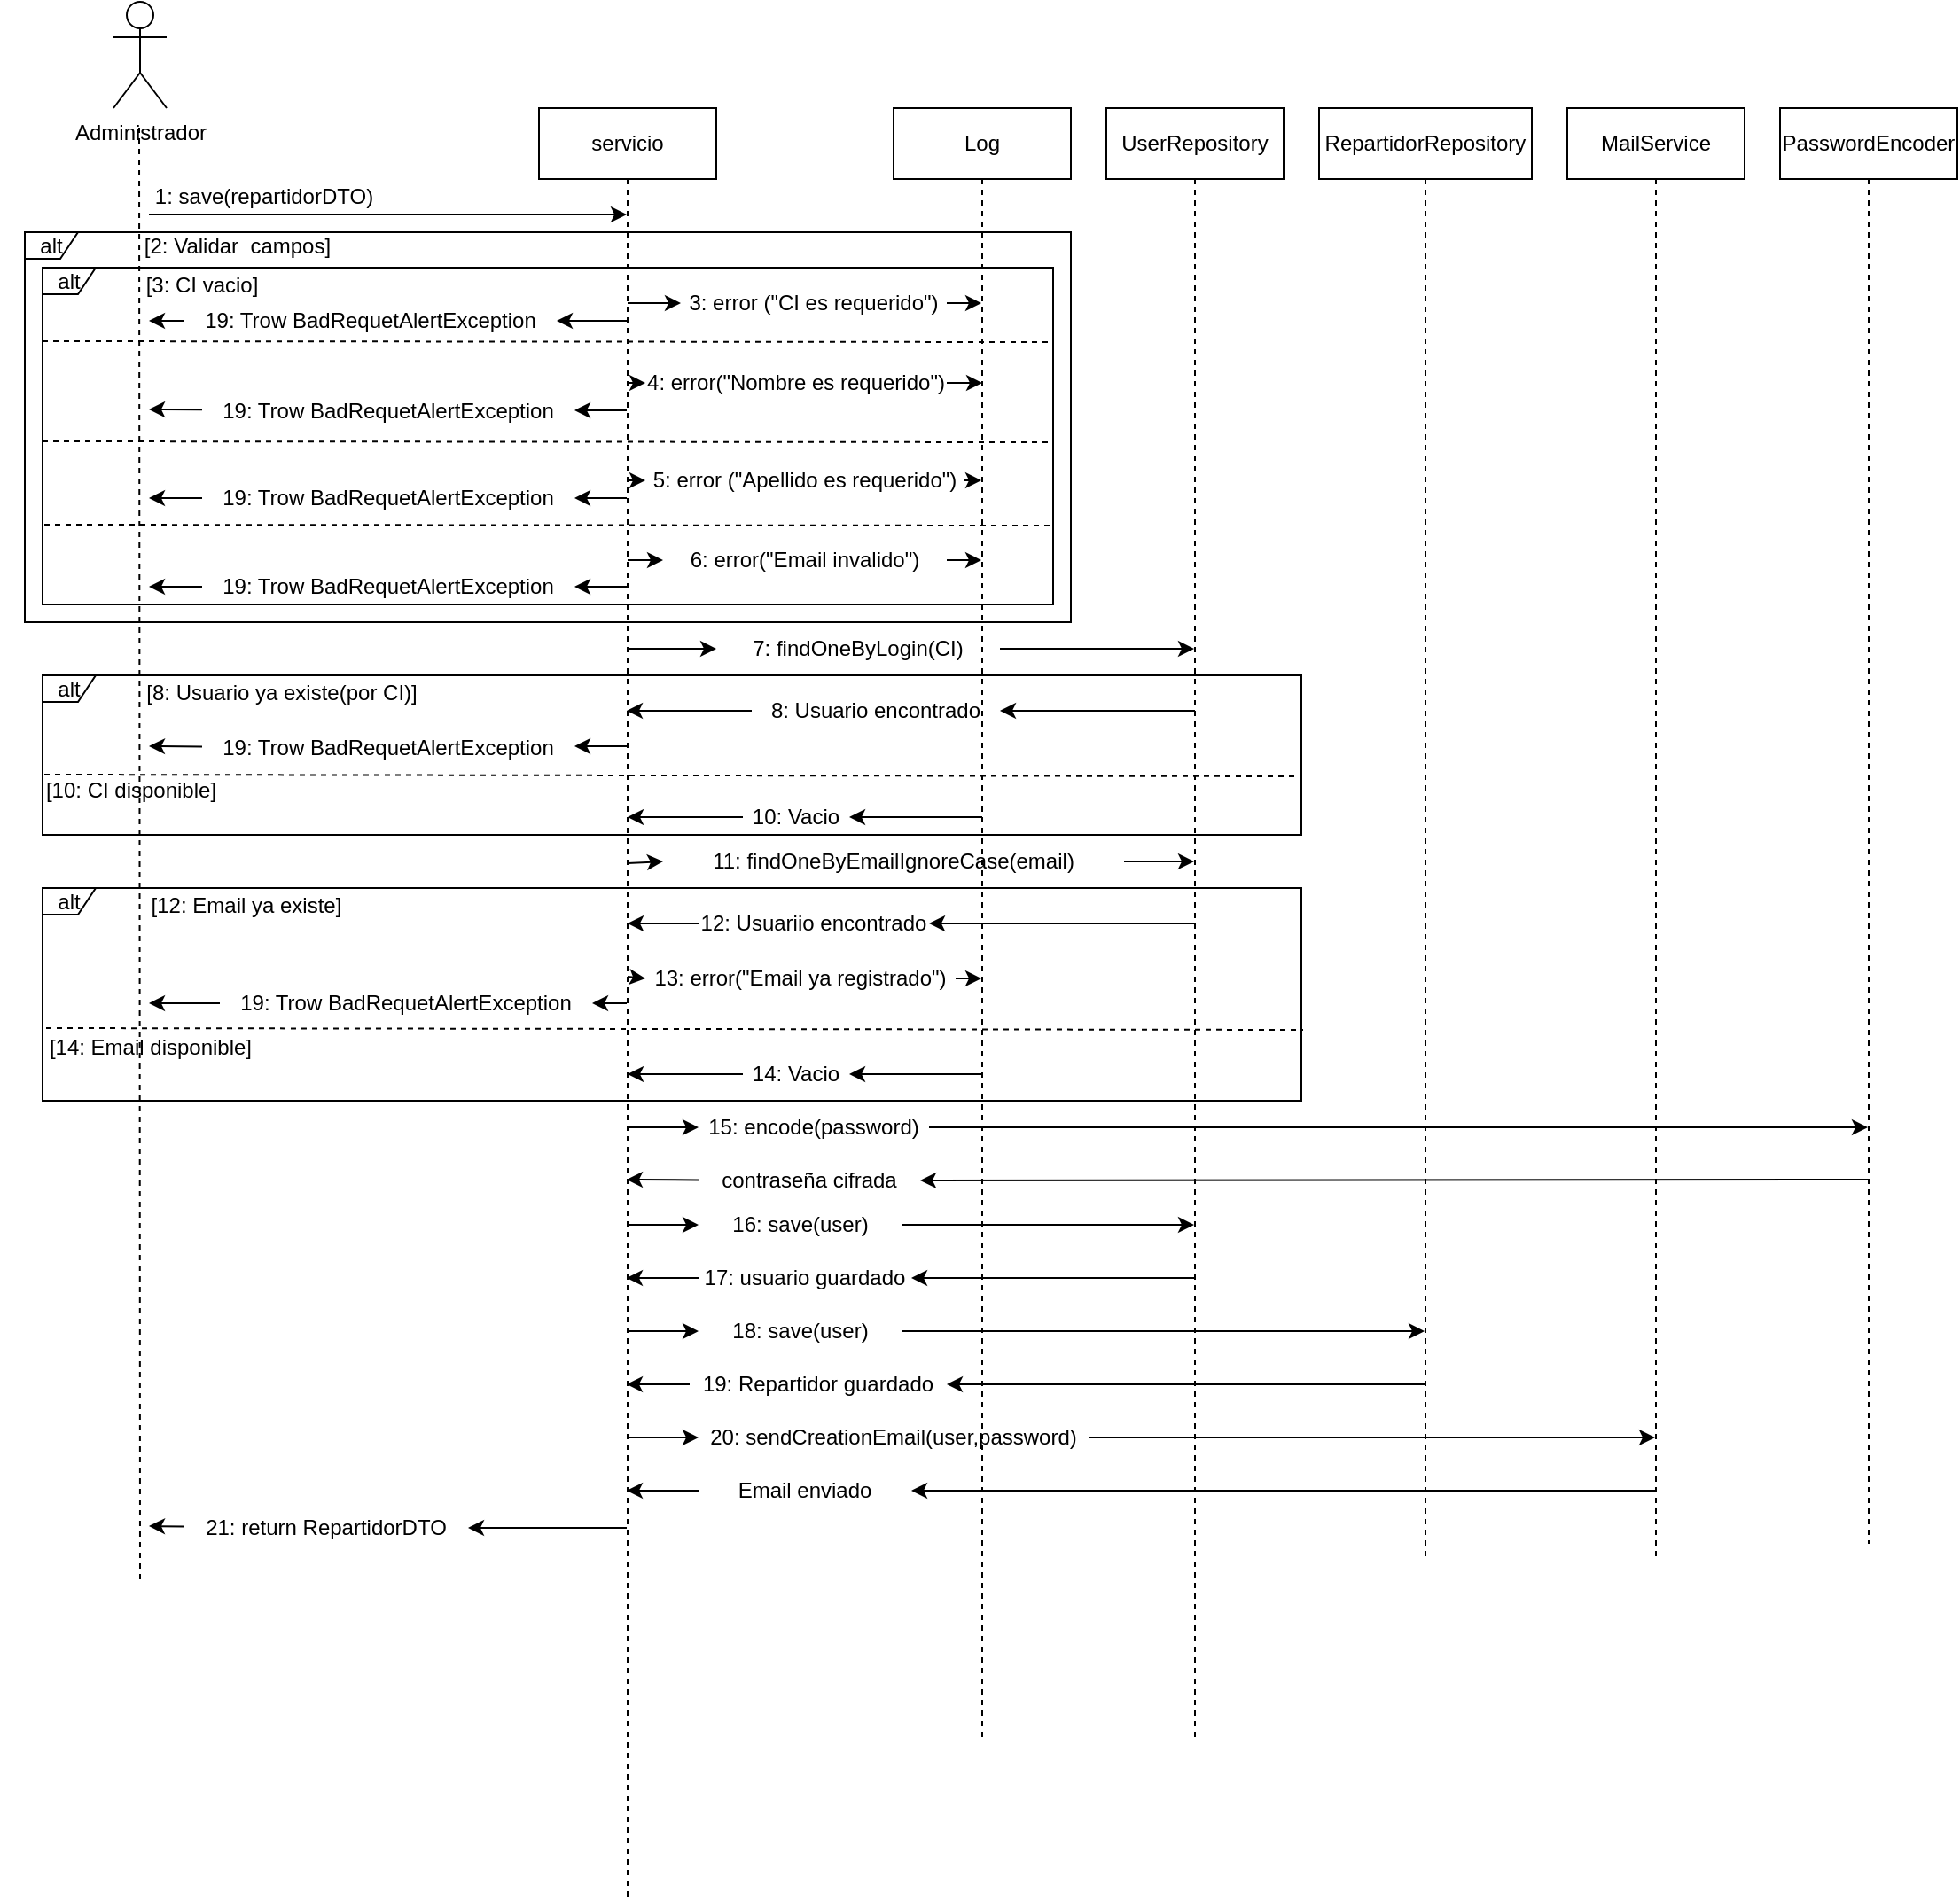 <mxfile version="26.2.14">
  <diagram name="Page-1" id="2YBvvXClWsGukQMizWep">
    <mxGraphModel dx="1744" dy="878" grid="1" gridSize="10" guides="1" tooltips="1" connect="1" arrows="1" fold="1" page="1" pageScale="1" pageWidth="850" pageHeight="1100" math="0" shadow="0">
      <root>
        <object label="" Administrador="" id="0">
          <mxCell />
        </object>
        <mxCell id="1" parent="0" />
        <mxCell id="ikK4sfzXIW42bjNt9WWu-1" value="Administrador" style="shape=umlActor;verticalLabelPosition=bottom;verticalAlign=top;html=1;outlineConnect=0;" vertex="1" parent="1">
          <mxGeometry x="150" y="20" width="30" height="60" as="geometry" />
        </mxCell>
        <mxCell id="ikK4sfzXIW42bjNt9WWu-3" value="servicio" style="shape=umlLifeline;perimeter=lifelinePerimeter;whiteSpace=wrap;html=1;container=1;dropTarget=0;collapsible=0;recursiveResize=0;outlineConnect=0;portConstraint=eastwest;newEdgeStyle={&quot;curved&quot;:0,&quot;rounded&quot;:0};" vertex="1" parent="1">
          <mxGeometry x="390" y="80" width="100" height="1010" as="geometry" />
        </mxCell>
        <mxCell id="ikK4sfzXIW42bjNt9WWu-4" value="Log" style="shape=umlLifeline;perimeter=lifelinePerimeter;whiteSpace=wrap;html=1;container=1;dropTarget=0;collapsible=0;recursiveResize=0;outlineConnect=0;portConstraint=eastwest;newEdgeStyle={&quot;curved&quot;:0,&quot;rounded&quot;:0};" vertex="1" parent="1">
          <mxGeometry x="590" y="80" width="100" height="920" as="geometry" />
        </mxCell>
        <mxCell id="ikK4sfzXIW42bjNt9WWu-5" value="RepartidorRepository" style="shape=umlLifeline;perimeter=lifelinePerimeter;whiteSpace=wrap;html=1;container=1;dropTarget=0;collapsible=0;recursiveResize=0;outlineConnect=0;portConstraint=eastwest;newEdgeStyle={&quot;curved&quot;:0,&quot;rounded&quot;:0};" vertex="1" parent="1">
          <mxGeometry x="830" y="80" width="120" height="820" as="geometry" />
        </mxCell>
        <mxCell id="ikK4sfzXIW42bjNt9WWu-6" value="UserRepository" style="shape=umlLifeline;perimeter=lifelinePerimeter;whiteSpace=wrap;html=1;container=1;dropTarget=0;collapsible=0;recursiveResize=0;outlineConnect=0;portConstraint=eastwest;newEdgeStyle={&quot;curved&quot;:0,&quot;rounded&quot;:0};" vertex="1" parent="1">
          <mxGeometry x="710" y="80" width="100" height="920" as="geometry" />
        </mxCell>
        <mxCell id="ikK4sfzXIW42bjNt9WWu-7" value="MailService" style="shape=umlLifeline;perimeter=lifelinePerimeter;whiteSpace=wrap;html=1;container=1;dropTarget=0;collapsible=0;recursiveResize=0;outlineConnect=0;portConstraint=eastwest;newEdgeStyle={&quot;curved&quot;:0,&quot;rounded&quot;:0};" vertex="1" parent="1">
          <mxGeometry x="970" y="80" width="100" height="820" as="geometry" />
        </mxCell>
        <mxCell id="ikK4sfzXIW42bjNt9WWu-8" value="PasswordEncoder" style="shape=umlLifeline;perimeter=lifelinePerimeter;whiteSpace=wrap;html=1;container=1;dropTarget=0;collapsible=0;recursiveResize=0;outlineConnect=0;portConstraint=eastwest;newEdgeStyle={&quot;curved&quot;:0,&quot;rounded&quot;:0};" vertex="1" parent="1">
          <mxGeometry x="1090" y="80" width="100" height="810" as="geometry" />
        </mxCell>
        <mxCell id="ikK4sfzXIW42bjNt9WWu-9" value="" style="endArrow=none;dashed=1;html=1;rounded=0;" edge="1" parent="1">
          <mxGeometry width="50" height="50" relative="1" as="geometry">
            <mxPoint x="165" y="910" as="sourcePoint" />
            <mxPoint x="164.5" y="90" as="targetPoint" />
          </mxGeometry>
        </mxCell>
        <mxCell id="ikK4sfzXIW42bjNt9WWu-10" value="" style="endArrow=classic;html=1;rounded=0;" edge="1" parent="1" target="ikK4sfzXIW42bjNt9WWu-3">
          <mxGeometry width="50" height="50" relative="1" as="geometry">
            <mxPoint x="170" y="140" as="sourcePoint" />
            <mxPoint x="160" y="180" as="targetPoint" />
            <Array as="points">
              <mxPoint x="240" y="140" />
            </Array>
          </mxGeometry>
        </mxCell>
        <mxCell id="ikK4sfzXIW42bjNt9WWu-11" value="1: save(repartidorDTO)" style="text;html=1;align=center;verticalAlign=middle;whiteSpace=wrap;rounded=0;" vertex="1" parent="1">
          <mxGeometry x="160" y="115" width="150" height="30" as="geometry" />
        </mxCell>
        <mxCell id="ikK4sfzXIW42bjNt9WWu-12" value="alt" style="shape=umlFrame;whiteSpace=wrap;html=1;pointerEvents=0;width=30;height=15;" vertex="1" parent="1">
          <mxGeometry x="100" y="150" width="590" height="220" as="geometry" />
        </mxCell>
        <mxCell id="ikK4sfzXIW42bjNt9WWu-13" value="alt" style="shape=umlFrame;whiteSpace=wrap;html=1;pointerEvents=0;width=30;height=15;" vertex="1" parent="1">
          <mxGeometry x="110" y="170" width="570" height="190" as="geometry" />
        </mxCell>
        <mxCell id="ikK4sfzXIW42bjNt9WWu-14" value="alt" style="shape=umlFrame;whiteSpace=wrap;html=1;pointerEvents=0;width=30;height=15;" vertex="1" parent="1">
          <mxGeometry x="110" y="400" width="710" height="90" as="geometry" />
        </mxCell>
        <mxCell id="ikK4sfzXIW42bjNt9WWu-15" value="alt" style="shape=umlFrame;whiteSpace=wrap;html=1;pointerEvents=0;width=30;height=15;" vertex="1" parent="1">
          <mxGeometry x="110" y="520" width="710" height="120" as="geometry" />
        </mxCell>
        <mxCell id="ikK4sfzXIW42bjNt9WWu-16" value="[2: Validar&amp;nbsp; campos]" style="text;html=1;align=center;verticalAlign=middle;whiteSpace=wrap;rounded=0;" vertex="1" parent="1">
          <mxGeometry x="150" y="145" width="140" height="25" as="geometry" />
        </mxCell>
        <mxCell id="ikK4sfzXIW42bjNt9WWu-17" value="[3: CI vacio]" style="text;html=1;align=center;verticalAlign=middle;whiteSpace=wrap;rounded=0;" vertex="1" parent="1">
          <mxGeometry x="130" y="170" width="140" height="20" as="geometry" />
        </mxCell>
        <mxCell id="ikK4sfzXIW42bjNt9WWu-19" value="" style="endArrow=classic;html=1;rounded=0;" edge="1" parent="1" source="ikK4sfzXIW42bjNt9WWu-20" target="ikK4sfzXIW42bjNt9WWu-4">
          <mxGeometry width="50" height="50" relative="1" as="geometry">
            <mxPoint x="310" y="190" as="sourcePoint" />
            <mxPoint x="360" y="140" as="targetPoint" />
          </mxGeometry>
        </mxCell>
        <mxCell id="ikK4sfzXIW42bjNt9WWu-21" value="" style="endArrow=classic;html=1;rounded=0;" edge="1" parent="1" target="ikK4sfzXIW42bjNt9WWu-20">
          <mxGeometry width="50" height="50" relative="1" as="geometry">
            <mxPoint x="440" y="190" as="sourcePoint" />
            <mxPoint x="430" y="190" as="targetPoint" />
          </mxGeometry>
        </mxCell>
        <mxCell id="ikK4sfzXIW42bjNt9WWu-20" value="3: error (&quot;CI es requerido&quot;)" style="text;html=1;align=center;verticalAlign=middle;whiteSpace=wrap;rounded=0;" vertex="1" parent="1">
          <mxGeometry x="470" y="180" width="150" height="20" as="geometry" />
        </mxCell>
        <mxCell id="ikK4sfzXIW42bjNt9WWu-23" value="" style="endArrow=none;dashed=1;html=1;rounded=0;exitX=0.007;exitY=0.194;exitDx=0;exitDy=0;exitPerimeter=0;" edge="1" parent="1">
          <mxGeometry width="50" height="50" relative="1" as="geometry">
            <mxPoint x="110.0" y="211.5" as="sourcePoint" />
            <mxPoint x="679" y="212" as="targetPoint" />
          </mxGeometry>
        </mxCell>
        <mxCell id="ikK4sfzXIW42bjNt9WWu-26" value="" style="endArrow=classic;html=1;rounded=0;" edge="1" parent="1" source="ikK4sfzXIW42bjNt9WWu-27">
          <mxGeometry width="50" height="50" relative="1" as="geometry">
            <mxPoint x="300" y="220" as="sourcePoint" />
            <mxPoint x="170" y="200" as="targetPoint" />
          </mxGeometry>
        </mxCell>
        <mxCell id="ikK4sfzXIW42bjNt9WWu-28" value="" style="endArrow=classic;html=1;rounded=0;entryX=1;entryY=0.5;entryDx=0;entryDy=0;" edge="1" parent="1" source="ikK4sfzXIW42bjNt9WWu-3" target="ikK4sfzXIW42bjNt9WWu-27">
          <mxGeometry width="50" height="50" relative="1" as="geometry">
            <mxPoint x="440" y="210" as="sourcePoint" />
            <mxPoint x="170" y="220" as="targetPoint" />
          </mxGeometry>
        </mxCell>
        <mxCell id="ikK4sfzXIW42bjNt9WWu-27" value="19: Trow BadRequetAlertException" style="text;html=1;align=center;verticalAlign=middle;whiteSpace=wrap;rounded=0;" vertex="1" parent="1">
          <mxGeometry x="190" y="185" width="210" height="30" as="geometry" />
        </mxCell>
        <mxCell id="ikK4sfzXIW42bjNt9WWu-30" value="" style="endArrow=none;dashed=1;html=1;rounded=0;exitX=0.007;exitY=0.194;exitDx=0;exitDy=0;exitPerimeter=0;" edge="1" parent="1">
          <mxGeometry width="50" height="50" relative="1" as="geometry">
            <mxPoint x="110.0" y="268" as="sourcePoint" />
            <mxPoint x="679" y="268.5" as="targetPoint" />
          </mxGeometry>
        </mxCell>
        <mxCell id="ikK4sfzXIW42bjNt9WWu-31" value="" style="endArrow=none;dashed=1;html=1;rounded=0;exitX=0.007;exitY=0.194;exitDx=0;exitDy=0;exitPerimeter=0;" edge="1" parent="1">
          <mxGeometry width="50" height="50" relative="1" as="geometry">
            <mxPoint x="111.0" y="315" as="sourcePoint" />
            <mxPoint x="680" y="315.5" as="targetPoint" />
          </mxGeometry>
        </mxCell>
        <mxCell id="ikK4sfzXIW42bjNt9WWu-32" value="" style="endArrow=classic;html=1;rounded=0;" edge="1" parent="1" source="ikK4sfzXIW42bjNt9WWu-37">
          <mxGeometry width="50" height="50" relative="1" as="geometry">
            <mxPoint x="440" y="240" as="sourcePoint" />
            <mxPoint x="640" y="235" as="targetPoint" />
          </mxGeometry>
        </mxCell>
        <mxCell id="ikK4sfzXIW42bjNt9WWu-33" value="" style="endArrow=classic;html=1;rounded=0;" edge="1" parent="1" source="ikK4sfzXIW42bjNt9WWu-39" target="ikK4sfzXIW42bjNt9WWu-4">
          <mxGeometry width="50" height="50" relative="1" as="geometry">
            <mxPoint x="440" y="310" as="sourcePoint" />
            <mxPoint x="640" y="310" as="targetPoint" />
          </mxGeometry>
        </mxCell>
        <mxCell id="ikK4sfzXIW42bjNt9WWu-34" value="" style="endArrow=classic;html=1;rounded=0;" edge="1" parent="1" source="ikK4sfzXIW42bjNt9WWu-69" target="ikK4sfzXIW42bjNt9WWu-6">
          <mxGeometry width="50" height="50" relative="1" as="geometry">
            <mxPoint x="440" y="510" as="sourcePoint" />
            <mxPoint x="640" y="510" as="targetPoint" />
          </mxGeometry>
        </mxCell>
        <mxCell id="ikK4sfzXIW42bjNt9WWu-35" value="" style="endArrow=classic;html=1;rounded=0;" edge="1" parent="1" source="ikK4sfzXIW42bjNt9WWu-41" target="ikK4sfzXIW42bjNt9WWu-4">
          <mxGeometry width="50" height="50" relative="1" as="geometry">
            <mxPoint x="440" y="379" as="sourcePoint" />
            <mxPoint x="640" y="379" as="targetPoint" />
          </mxGeometry>
        </mxCell>
        <mxCell id="ikK4sfzXIW42bjNt9WWu-36" value="" style="endArrow=classic;html=1;rounded=0;" edge="1" parent="1" source="ikK4sfzXIW42bjNt9WWu-53" target="ikK4sfzXIW42bjNt9WWu-6">
          <mxGeometry width="50" height="50" relative="1" as="geometry">
            <mxPoint x="440" y="390" as="sourcePoint" />
            <mxPoint x="640" y="390" as="targetPoint" />
          </mxGeometry>
        </mxCell>
        <mxCell id="ikK4sfzXIW42bjNt9WWu-38" value="" style="endArrow=classic;html=1;rounded=0;" edge="1" parent="1" target="ikK4sfzXIW42bjNt9WWu-37">
          <mxGeometry width="50" height="50" relative="1" as="geometry">
            <mxPoint x="440" y="235" as="sourcePoint" />
            <mxPoint x="640" y="240" as="targetPoint" />
          </mxGeometry>
        </mxCell>
        <mxCell id="ikK4sfzXIW42bjNt9WWu-37" value="4: error(&quot;Nombre es requerido&quot;)" style="text;html=1;align=center;verticalAlign=middle;whiteSpace=wrap;rounded=0;" vertex="1" parent="1">
          <mxGeometry x="450" y="220" width="170" height="30" as="geometry" />
        </mxCell>
        <mxCell id="ikK4sfzXIW42bjNt9WWu-40" value="" style="endArrow=classic;html=1;rounded=0;entryX=0;entryY=0.5;entryDx=0;entryDy=0;" edge="1" parent="1" source="ikK4sfzXIW42bjNt9WWu-3" target="ikK4sfzXIW42bjNt9WWu-39">
          <mxGeometry width="50" height="50" relative="1" as="geometry">
            <mxPoint x="440" y="310" as="sourcePoint" />
            <mxPoint x="640" y="310" as="targetPoint" />
          </mxGeometry>
        </mxCell>
        <mxCell id="ikK4sfzXIW42bjNt9WWu-39" value="5: error (&quot;Apellido es requerido&quot;)" style="text;html=1;align=center;verticalAlign=middle;whiteSpace=wrap;rounded=0;" vertex="1" parent="1">
          <mxGeometry x="450" y="275" width="180" height="30" as="geometry" />
        </mxCell>
        <mxCell id="ikK4sfzXIW42bjNt9WWu-42" value="" style="endArrow=classic;html=1;rounded=0;" edge="1" parent="1" target="ikK4sfzXIW42bjNt9WWu-41">
          <mxGeometry width="50" height="50" relative="1" as="geometry">
            <mxPoint x="440" y="335" as="sourcePoint" />
            <mxPoint x="640" y="379" as="targetPoint" />
          </mxGeometry>
        </mxCell>
        <mxCell id="ikK4sfzXIW42bjNt9WWu-41" value="6: error(&quot;Email invalido&quot;)" style="text;html=1;align=center;verticalAlign=middle;whiteSpace=wrap;rounded=0;" vertex="1" parent="1">
          <mxGeometry x="460" y="320" width="160" height="30" as="geometry" />
        </mxCell>
        <mxCell id="ikK4sfzXIW42bjNt9WWu-46" value="" style="endArrow=classic;html=1;rounded=0;" edge="1" parent="1" source="ikK4sfzXIW42bjNt9WWu-43">
          <mxGeometry width="50" height="50" relative="1" as="geometry">
            <mxPoint x="430" y="380" as="sourcePoint" />
            <mxPoint x="170" y="250" as="targetPoint" />
          </mxGeometry>
        </mxCell>
        <mxCell id="ikK4sfzXIW42bjNt9WWu-47" value="" style="endArrow=classic;html=1;rounded=0;entryX=1;entryY=0.5;entryDx=0;entryDy=0;" edge="1" parent="1" source="ikK4sfzXIW42bjNt9WWu-3" target="ikK4sfzXIW42bjNt9WWu-43">
          <mxGeometry width="50" height="50" relative="1" as="geometry">
            <mxPoint x="440" y="250" as="sourcePoint" />
            <mxPoint x="160" y="250" as="targetPoint" />
          </mxGeometry>
        </mxCell>
        <mxCell id="ikK4sfzXIW42bjNt9WWu-43" value="19: Trow BadRequetAlertException" style="text;html=1;align=center;verticalAlign=middle;whiteSpace=wrap;rounded=0;" vertex="1" parent="1">
          <mxGeometry x="200" y="233" width="210" height="35" as="geometry" />
        </mxCell>
        <mxCell id="ikK4sfzXIW42bjNt9WWu-48" value="" style="endArrow=classic;html=1;rounded=0;" edge="1" parent="1" source="ikK4sfzXIW42bjNt9WWu-44">
          <mxGeometry width="50" height="50" relative="1" as="geometry">
            <mxPoint x="430" y="380" as="sourcePoint" />
            <mxPoint x="170" y="300" as="targetPoint" />
          </mxGeometry>
        </mxCell>
        <mxCell id="ikK4sfzXIW42bjNt9WWu-49" value="" style="endArrow=classic;html=1;rounded=0;entryX=1;entryY=0.5;entryDx=0;entryDy=0;" edge="1" parent="1" source="ikK4sfzXIW42bjNt9WWu-3" target="ikK4sfzXIW42bjNt9WWu-44">
          <mxGeometry width="50" height="50" relative="1" as="geometry">
            <mxPoint x="440" y="300" as="sourcePoint" />
            <mxPoint x="170" y="300" as="targetPoint" />
          </mxGeometry>
        </mxCell>
        <mxCell id="ikK4sfzXIW42bjNt9WWu-44" value="19: Trow BadRequetAlertException" style="text;html=1;align=center;verticalAlign=middle;whiteSpace=wrap;rounded=0;" vertex="1" parent="1">
          <mxGeometry x="200" y="285" width="210" height="30" as="geometry" />
        </mxCell>
        <mxCell id="ikK4sfzXIW42bjNt9WWu-51" value="" style="endArrow=classic;html=1;rounded=0;" edge="1" parent="1" source="ikK4sfzXIW42bjNt9WWu-45">
          <mxGeometry width="50" height="50" relative="1" as="geometry">
            <mxPoint x="440" y="350" as="sourcePoint" />
            <mxPoint x="170" y="350" as="targetPoint" />
          </mxGeometry>
        </mxCell>
        <mxCell id="ikK4sfzXIW42bjNt9WWu-52" value="" style="endArrow=classic;html=1;rounded=0;" edge="1" parent="1" target="ikK4sfzXIW42bjNt9WWu-45">
          <mxGeometry width="50" height="50" relative="1" as="geometry">
            <mxPoint x="440" y="350" as="sourcePoint" />
            <mxPoint x="170" y="350" as="targetPoint" />
          </mxGeometry>
        </mxCell>
        <mxCell id="ikK4sfzXIW42bjNt9WWu-45" value="19: Trow BadRequetAlertException" style="text;html=1;align=center;verticalAlign=middle;whiteSpace=wrap;rounded=0;" vertex="1" parent="1">
          <mxGeometry x="200" y="335" width="210" height="30" as="geometry" />
        </mxCell>
        <mxCell id="ikK4sfzXIW42bjNt9WWu-54" value="" style="endArrow=classic;html=1;rounded=0;entryX=0;entryY=0.5;entryDx=0;entryDy=0;" edge="1" parent="1" source="ikK4sfzXIW42bjNt9WWu-3" target="ikK4sfzXIW42bjNt9WWu-53">
          <mxGeometry width="50" height="50" relative="1" as="geometry">
            <mxPoint x="450" y="385" as="sourcePoint" />
            <mxPoint x="640" y="390" as="targetPoint" />
          </mxGeometry>
        </mxCell>
        <mxCell id="ikK4sfzXIW42bjNt9WWu-53" value="7: findOneByLogin(CI)" style="text;html=1;align=center;verticalAlign=middle;whiteSpace=wrap;rounded=0;" vertex="1" parent="1">
          <mxGeometry x="490" y="370" width="160" height="30" as="geometry" />
        </mxCell>
        <mxCell id="ikK4sfzXIW42bjNt9WWu-55" value="[8: Usuario ya existe(por CI)]" style="text;html=1;align=center;verticalAlign=middle;whiteSpace=wrap;rounded=0;" vertex="1" parent="1">
          <mxGeometry x="160" y="400" width="170" height="20" as="geometry" />
        </mxCell>
        <mxCell id="ikK4sfzXIW42bjNt9WWu-58" value="" style="endArrow=classic;html=1;rounded=0;" edge="1" parent="1" source="ikK4sfzXIW42bjNt9WWu-60">
          <mxGeometry width="50" height="50" relative="1" as="geometry">
            <mxPoint x="769.5" y="420" as="sourcePoint" />
            <mxPoint x="439.5" y="420" as="targetPoint" />
          </mxGeometry>
        </mxCell>
        <mxCell id="ikK4sfzXIW42bjNt9WWu-59" value="" style="endArrow=none;dashed=1;html=1;rounded=0;exitX=0.007;exitY=0.194;exitDx=0;exitDy=0;exitPerimeter=0;" edge="1" parent="1">
          <mxGeometry width="50" height="50" relative="1" as="geometry">
            <mxPoint x="111.0" y="456" as="sourcePoint" />
            <mxPoint x="820" y="457" as="targetPoint" />
          </mxGeometry>
        </mxCell>
        <mxCell id="ikK4sfzXIW42bjNt9WWu-61" value="" style="endArrow=classic;html=1;rounded=0;" edge="1" parent="1" target="ikK4sfzXIW42bjNt9WWu-60">
          <mxGeometry width="50" height="50" relative="1" as="geometry">
            <mxPoint x="760" y="420" as="sourcePoint" />
            <mxPoint x="439.5" y="420" as="targetPoint" />
          </mxGeometry>
        </mxCell>
        <mxCell id="ikK4sfzXIW42bjNt9WWu-60" value="8: Usuario encontrado" style="text;html=1;align=center;verticalAlign=middle;whiteSpace=wrap;rounded=0;" vertex="1" parent="1">
          <mxGeometry x="510" y="405" width="140" height="30" as="geometry" />
        </mxCell>
        <mxCell id="ikK4sfzXIW42bjNt9WWu-62" value="" style="endArrow=classic;html=1;rounded=0;" edge="1" parent="1" source="ikK4sfzXIW42bjNt9WWu-56">
          <mxGeometry width="50" height="50" relative="1" as="geometry">
            <mxPoint x="430" y="480" as="sourcePoint" />
            <mxPoint x="170" y="440" as="targetPoint" />
          </mxGeometry>
        </mxCell>
        <mxCell id="ikK4sfzXIW42bjNt9WWu-63" value="" style="endArrow=classic;html=1;rounded=0;" edge="1" parent="1">
          <mxGeometry width="50" height="50" relative="1" as="geometry">
            <mxPoint x="440" y="440" as="sourcePoint" />
            <mxPoint x="410" y="440" as="targetPoint" />
          </mxGeometry>
        </mxCell>
        <mxCell id="ikK4sfzXIW42bjNt9WWu-56" value="19: Trow BadRequetAlertException" style="text;html=1;align=center;verticalAlign=middle;whiteSpace=wrap;rounded=0;" vertex="1" parent="1">
          <mxGeometry x="200" y="426" width="210" height="30" as="geometry" />
        </mxCell>
        <mxCell id="ikK4sfzXIW42bjNt9WWu-65" value="[10: CI disponible]" style="text;html=1;align=center;verticalAlign=middle;whiteSpace=wrap;rounded=0;" vertex="1" parent="1">
          <mxGeometry x="110" y="450" width="100" height="30" as="geometry" />
        </mxCell>
        <mxCell id="ikK4sfzXIW42bjNt9WWu-66" value="" style="endArrow=classic;html=1;rounded=0;" edge="1" parent="1" source="ikK4sfzXIW42bjNt9WWu-67" target="ikK4sfzXIW42bjNt9WWu-3">
          <mxGeometry width="50" height="50" relative="1" as="geometry">
            <mxPoint x="640" y="480" as="sourcePoint" />
            <mxPoint x="440" y="480" as="targetPoint" />
          </mxGeometry>
        </mxCell>
        <mxCell id="ikK4sfzXIW42bjNt9WWu-68" value="" style="endArrow=classic;html=1;rounded=0;" edge="1" parent="1" target="ikK4sfzXIW42bjNt9WWu-67">
          <mxGeometry width="50" height="50" relative="1" as="geometry">
            <mxPoint x="640" y="480" as="sourcePoint" />
            <mxPoint x="440" y="480" as="targetPoint" />
          </mxGeometry>
        </mxCell>
        <mxCell id="ikK4sfzXIW42bjNt9WWu-67" value="10: Vacio" style="text;html=1;align=center;verticalAlign=middle;whiteSpace=wrap;rounded=0;" vertex="1" parent="1">
          <mxGeometry x="505" y="465" width="60" height="30" as="geometry" />
        </mxCell>
        <mxCell id="ikK4sfzXIW42bjNt9WWu-70" value="" style="endArrow=classic;html=1;rounded=0;" edge="1" parent="1" source="ikK4sfzXIW42bjNt9WWu-73" target="ikK4sfzXIW42bjNt9WWu-3">
          <mxGeometry width="50" height="50" relative="1" as="geometry">
            <mxPoint x="510" y="670" as="sourcePoint" />
            <mxPoint x="560" y="620" as="targetPoint" />
          </mxGeometry>
        </mxCell>
        <mxCell id="ikK4sfzXIW42bjNt9WWu-71" value="" style="endArrow=classic;html=1;rounded=0;entryX=0;entryY=0.5;entryDx=0;entryDy=0;" edge="1" parent="1" target="ikK4sfzXIW42bjNt9WWu-69">
          <mxGeometry width="50" height="50" relative="1" as="geometry">
            <mxPoint x="440" y="506" as="sourcePoint" />
            <mxPoint x="460" y="507" as="targetPoint" />
          </mxGeometry>
        </mxCell>
        <mxCell id="ikK4sfzXIW42bjNt9WWu-69" value="11: findOneByEmailIgnoreCase(email)" style="text;html=1;align=center;verticalAlign=middle;whiteSpace=wrap;rounded=0;" vertex="1" parent="1">
          <mxGeometry x="460" y="490" width="260" height="30" as="geometry" />
        </mxCell>
        <mxCell id="ikK4sfzXIW42bjNt9WWu-72" value="[12: Email ya existe]" style="text;html=1;align=center;verticalAlign=middle;whiteSpace=wrap;rounded=0;" vertex="1" parent="1">
          <mxGeometry x="140" y="520" width="170" height="20" as="geometry" />
        </mxCell>
        <mxCell id="ikK4sfzXIW42bjNt9WWu-74" value="" style="endArrow=classic;html=1;rounded=0;" edge="1" parent="1" source="ikK4sfzXIW42bjNt9WWu-6" target="ikK4sfzXIW42bjNt9WWu-73">
          <mxGeometry width="50" height="50" relative="1" as="geometry">
            <mxPoint x="770" y="540" as="sourcePoint" />
            <mxPoint x="440" y="540" as="targetPoint" />
          </mxGeometry>
        </mxCell>
        <mxCell id="ikK4sfzXIW42bjNt9WWu-73" value="12: Usuariio encontrado" style="text;html=1;align=center;verticalAlign=middle;whiteSpace=wrap;rounded=0;" vertex="1" parent="1">
          <mxGeometry x="480" y="525" width="130" height="30" as="geometry" />
        </mxCell>
        <mxCell id="ikK4sfzXIW42bjNt9WWu-76" value="" style="endArrow=classic;html=1;rounded=0;" edge="1" parent="1" source="ikK4sfzXIW42bjNt9WWu-75" target="ikK4sfzXIW42bjNt9WWu-4">
          <mxGeometry width="50" height="50" relative="1" as="geometry">
            <mxPoint x="440" y="580" as="sourcePoint" />
            <mxPoint x="480" y="530" as="targetPoint" />
          </mxGeometry>
        </mxCell>
        <mxCell id="ikK4sfzXIW42bjNt9WWu-77" value="" style="endArrow=classic;html=1;rounded=0;entryX=0;entryY=0.5;entryDx=0;entryDy=0;" edge="1" parent="1" target="ikK4sfzXIW42bjNt9WWu-75">
          <mxGeometry width="50" height="50" relative="1" as="geometry">
            <mxPoint x="440" y="570" as="sourcePoint" />
            <mxPoint x="450" y="569.282" as="targetPoint" />
          </mxGeometry>
        </mxCell>
        <mxCell id="ikK4sfzXIW42bjNt9WWu-75" value="13: error(&quot;Email ya registrado&quot;)" style="text;html=1;align=center;verticalAlign=middle;whiteSpace=wrap;rounded=0;" vertex="1" parent="1">
          <mxGeometry x="450" y="556" width="175" height="30" as="geometry" />
        </mxCell>
        <mxCell id="ikK4sfzXIW42bjNt9WWu-79" value="" style="endArrow=classic;html=1;rounded=0;" edge="1" parent="1" source="ikK4sfzXIW42bjNt9WWu-57">
          <mxGeometry width="50" height="50" relative="1" as="geometry">
            <mxPoint x="430" y="540" as="sourcePoint" />
            <mxPoint x="170" y="585" as="targetPoint" />
          </mxGeometry>
        </mxCell>
        <mxCell id="ikK4sfzXIW42bjNt9WWu-80" value="" style="endArrow=classic;html=1;rounded=0;" edge="1" parent="1" source="ikK4sfzXIW42bjNt9WWu-3" target="ikK4sfzXIW42bjNt9WWu-57">
          <mxGeometry width="50" height="50" relative="1" as="geometry">
            <mxPoint x="440" y="600" as="sourcePoint" />
            <mxPoint x="170" y="600" as="targetPoint" />
          </mxGeometry>
        </mxCell>
        <mxCell id="ikK4sfzXIW42bjNt9WWu-57" value="19: Trow BadRequetAlertException" style="text;html=1;align=center;verticalAlign=middle;whiteSpace=wrap;rounded=0;" vertex="1" parent="1">
          <mxGeometry x="210" y="570" width="210" height="30" as="geometry" />
        </mxCell>
        <mxCell id="ikK4sfzXIW42bjNt9WWu-82" value="" style="endArrow=none;dashed=1;html=1;rounded=0;exitX=0.007;exitY=0.194;exitDx=0;exitDy=0;exitPerimeter=0;" edge="1" parent="1">
          <mxGeometry width="50" height="50" relative="1" as="geometry">
            <mxPoint x="112.0" y="599" as="sourcePoint" />
            <mxPoint x="821" y="600" as="targetPoint" />
          </mxGeometry>
        </mxCell>
        <mxCell id="ikK4sfzXIW42bjNt9WWu-83" value="[14: Email disponible]" style="text;html=1;align=center;verticalAlign=middle;whiteSpace=wrap;rounded=0;" vertex="1" parent="1">
          <mxGeometry x="86" y="600" width="170" height="20" as="geometry" />
        </mxCell>
        <mxCell id="ikK4sfzXIW42bjNt9WWu-84" value="" style="endArrow=classic;html=1;rounded=0;" edge="1" parent="1" source="ikK4sfzXIW42bjNt9WWu-85" target="ikK4sfzXIW42bjNt9WWu-3">
          <mxGeometry width="50" height="50" relative="1" as="geometry">
            <mxPoint x="440" y="640" as="sourcePoint" />
            <mxPoint x="480" y="590" as="targetPoint" />
            <Array as="points" />
          </mxGeometry>
        </mxCell>
        <mxCell id="ikK4sfzXIW42bjNt9WWu-86" value="" style="endArrow=classic;html=1;rounded=0;" edge="1" parent="1" source="ikK4sfzXIW42bjNt9WWu-4" target="ikK4sfzXIW42bjNt9WWu-85">
          <mxGeometry width="50" height="50" relative="1" as="geometry">
            <mxPoint x="640" y="660" as="sourcePoint" />
            <mxPoint x="440" y="660" as="targetPoint" />
            <Array as="points">
              <mxPoint x="600" y="625" />
            </Array>
          </mxGeometry>
        </mxCell>
        <mxCell id="ikK4sfzXIW42bjNt9WWu-85" value="14: Vacio" style="text;html=1;align=center;verticalAlign=middle;whiteSpace=wrap;rounded=0;" vertex="1" parent="1">
          <mxGeometry x="505" y="610" width="60" height="30" as="geometry" />
        </mxCell>
        <mxCell id="ikK4sfzXIW42bjNt9WWu-87" value="" style="endArrow=classic;html=1;rounded=0;" edge="1" parent="1" source="ikK4sfzXIW42bjNt9WWu-93" target="ikK4sfzXIW42bjNt9WWu-8">
          <mxGeometry width="50" height="50" relative="1" as="geometry">
            <mxPoint x="440" y="680" as="sourcePoint" />
            <mxPoint x="490" y="630" as="targetPoint" />
          </mxGeometry>
        </mxCell>
        <mxCell id="ikK4sfzXIW42bjNt9WWu-88" value="" style="endArrow=classic;html=1;rounded=0;" edge="1" parent="1" source="ikK4sfzXIW42bjNt9WWu-95">
          <mxGeometry width="50" height="50" relative="1" as="geometry">
            <mxPoint x="1140" y="684.5" as="sourcePoint" />
            <mxPoint x="439.5" y="684.5" as="targetPoint" />
          </mxGeometry>
        </mxCell>
        <mxCell id="ikK4sfzXIW42bjNt9WWu-89" value="" style="endArrow=classic;html=1;rounded=0;" edge="1" parent="1" source="ikK4sfzXIW42bjNt9WWu-97">
          <mxGeometry width="50" height="50" relative="1" as="geometry">
            <mxPoint x="440" y="710" as="sourcePoint" />
            <mxPoint x="759.5" y="710" as="targetPoint" />
          </mxGeometry>
        </mxCell>
        <mxCell id="ikK4sfzXIW42bjNt9WWu-90" value="" style="endArrow=classic;html=1;rounded=0;" edge="1" parent="1" source="ikK4sfzXIW42bjNt9WWu-99">
          <mxGeometry width="50" height="50" relative="1" as="geometry">
            <mxPoint x="760" y="740" as="sourcePoint" />
            <mxPoint x="439.5" y="740" as="targetPoint" />
          </mxGeometry>
        </mxCell>
        <mxCell id="ikK4sfzXIW42bjNt9WWu-91" value="" style="endArrow=classic;html=1;rounded=0;" edge="1" parent="1" source="ikK4sfzXIW42bjNt9WWu-103">
          <mxGeometry width="50" height="50" relative="1" as="geometry">
            <mxPoint x="440" y="770" as="sourcePoint" />
            <mxPoint x="889.5" y="770" as="targetPoint" />
          </mxGeometry>
        </mxCell>
        <mxCell id="ikK4sfzXIW42bjNt9WWu-92" value="" style="endArrow=classic;html=1;rounded=0;" edge="1" parent="1" source="ikK4sfzXIW42bjNt9WWu-101">
          <mxGeometry width="50" height="50" relative="1" as="geometry">
            <mxPoint x="890" y="800" as="sourcePoint" />
            <mxPoint x="439.5" y="800" as="targetPoint" />
          </mxGeometry>
        </mxCell>
        <mxCell id="ikK4sfzXIW42bjNt9WWu-94" value="" style="endArrow=classic;html=1;rounded=0;entryX=0;entryY=0.5;entryDx=0;entryDy=0;" edge="1" parent="1" target="ikK4sfzXIW42bjNt9WWu-93">
          <mxGeometry width="50" height="50" relative="1" as="geometry">
            <mxPoint x="440" y="655" as="sourcePoint" />
            <mxPoint x="474" y="645" as="targetPoint" />
          </mxGeometry>
        </mxCell>
        <mxCell id="ikK4sfzXIW42bjNt9WWu-93" value="15: encode(password)" style="text;html=1;align=center;verticalAlign=middle;whiteSpace=wrap;rounded=0;" vertex="1" parent="1">
          <mxGeometry x="480" y="640" width="130" height="30" as="geometry" />
        </mxCell>
        <mxCell id="ikK4sfzXIW42bjNt9WWu-96" value="" style="endArrow=classic;html=1;rounded=0;" edge="1" parent="1" target="ikK4sfzXIW42bjNt9WWu-95">
          <mxGeometry width="50" height="50" relative="1" as="geometry">
            <mxPoint x="1140" y="684.5" as="sourcePoint" />
            <mxPoint x="439.5" y="684.5" as="targetPoint" />
          </mxGeometry>
        </mxCell>
        <mxCell id="ikK4sfzXIW42bjNt9WWu-95" value="contraseña cifrada" style="text;html=1;align=center;verticalAlign=middle;whiteSpace=wrap;rounded=0;" vertex="1" parent="1">
          <mxGeometry x="480" y="670" width="125" height="30" as="geometry" />
        </mxCell>
        <mxCell id="ikK4sfzXIW42bjNt9WWu-98" value="" style="endArrow=classic;html=1;rounded=0;" edge="1" parent="1" target="ikK4sfzXIW42bjNt9WWu-97">
          <mxGeometry width="50" height="50" relative="1" as="geometry">
            <mxPoint x="440" y="710" as="sourcePoint" />
            <mxPoint x="759.5" y="710" as="targetPoint" />
          </mxGeometry>
        </mxCell>
        <mxCell id="ikK4sfzXIW42bjNt9WWu-97" value="16: save(user)" style="text;html=1;align=center;verticalAlign=middle;whiteSpace=wrap;rounded=0;" vertex="1" parent="1">
          <mxGeometry x="480" y="695" width="115" height="30" as="geometry" />
        </mxCell>
        <mxCell id="ikK4sfzXIW42bjNt9WWu-100" value="" style="endArrow=classic;html=1;rounded=0;" edge="1" parent="1" target="ikK4sfzXIW42bjNt9WWu-99">
          <mxGeometry width="50" height="50" relative="1" as="geometry">
            <mxPoint x="760" y="740" as="sourcePoint" />
            <mxPoint x="439.5" y="740" as="targetPoint" />
          </mxGeometry>
        </mxCell>
        <mxCell id="ikK4sfzXIW42bjNt9WWu-99" value="17: usuario guardado" style="text;html=1;align=center;verticalAlign=middle;whiteSpace=wrap;rounded=0;" vertex="1" parent="1">
          <mxGeometry x="480" y="725" width="120" height="30" as="geometry" />
        </mxCell>
        <mxCell id="ikK4sfzXIW42bjNt9WWu-102" value="" style="endArrow=classic;html=1;rounded=0;" edge="1" parent="1" target="ikK4sfzXIW42bjNt9WWu-101">
          <mxGeometry width="50" height="50" relative="1" as="geometry">
            <mxPoint x="890" y="800" as="sourcePoint" />
            <mxPoint x="439.5" y="800" as="targetPoint" />
          </mxGeometry>
        </mxCell>
        <mxCell id="ikK4sfzXIW42bjNt9WWu-101" value="19: Repartidor guardado" style="text;html=1;align=center;verticalAlign=middle;whiteSpace=wrap;rounded=0;" vertex="1" parent="1">
          <mxGeometry x="475" y="785" width="145" height="30" as="geometry" />
        </mxCell>
        <mxCell id="ikK4sfzXIW42bjNt9WWu-104" value="" style="endArrow=classic;html=1;rounded=0;" edge="1" parent="1" target="ikK4sfzXIW42bjNt9WWu-103">
          <mxGeometry width="50" height="50" relative="1" as="geometry">
            <mxPoint x="440" y="770" as="sourcePoint" />
            <mxPoint x="889.5" y="770" as="targetPoint" />
          </mxGeometry>
        </mxCell>
        <mxCell id="ikK4sfzXIW42bjNt9WWu-103" value="18&lt;span style=&quot;background-color: transparent; color: light-dark(rgb(0, 0, 0), rgb(255, 255, 255));&quot;&gt;: save(user)&lt;/span&gt;" style="text;html=1;align=center;verticalAlign=middle;whiteSpace=wrap;rounded=0;" vertex="1" parent="1">
          <mxGeometry x="480" y="755" width="115" height="30" as="geometry" />
        </mxCell>
        <mxCell id="ikK4sfzXIW42bjNt9WWu-105" value="" style="endArrow=classic;html=1;rounded=0;" edge="1" parent="1" source="ikK4sfzXIW42bjNt9WWu-106">
          <mxGeometry width="50" height="50" relative="1" as="geometry">
            <mxPoint x="439.5" y="830" as="sourcePoint" />
            <mxPoint x="1019.5" y="830" as="targetPoint" />
          </mxGeometry>
        </mxCell>
        <mxCell id="ikK4sfzXIW42bjNt9WWu-107" value="" style="endArrow=classic;html=1;rounded=0;" edge="1" parent="1" target="ikK4sfzXIW42bjNt9WWu-106">
          <mxGeometry width="50" height="50" relative="1" as="geometry">
            <mxPoint x="439.5" y="830" as="sourcePoint" />
            <mxPoint x="1019.5" y="830" as="targetPoint" />
          </mxGeometry>
        </mxCell>
        <mxCell id="ikK4sfzXIW42bjNt9WWu-106" value="20: sendCreationEmail(user,password)" style="text;html=1;align=center;verticalAlign=middle;whiteSpace=wrap;rounded=0;" vertex="1" parent="1">
          <mxGeometry x="480" y="815" width="220" height="30" as="geometry" />
        </mxCell>
        <mxCell id="ikK4sfzXIW42bjNt9WWu-108" value="" style="endArrow=classic;html=1;rounded=0;" edge="1" parent="1" source="ikK4sfzXIW42bjNt9WWu-109">
          <mxGeometry width="50" height="50" relative="1" as="geometry">
            <mxPoint x="1019.5" y="860" as="sourcePoint" />
            <mxPoint x="439.5" y="860" as="targetPoint" />
          </mxGeometry>
        </mxCell>
        <mxCell id="ikK4sfzXIW42bjNt9WWu-110" value="" style="endArrow=classic;html=1;rounded=0;" edge="1" parent="1" target="ikK4sfzXIW42bjNt9WWu-109">
          <mxGeometry width="50" height="50" relative="1" as="geometry">
            <mxPoint x="1019.5" y="860" as="sourcePoint" />
            <mxPoint x="439.5" y="860" as="targetPoint" />
          </mxGeometry>
        </mxCell>
        <mxCell id="ikK4sfzXIW42bjNt9WWu-109" value="Email enviado" style="text;html=1;align=center;verticalAlign=middle;whiteSpace=wrap;rounded=0;" vertex="1" parent="1">
          <mxGeometry x="480" y="845" width="120" height="30" as="geometry" />
        </mxCell>
        <mxCell id="ikK4sfzXIW42bjNt9WWu-111" value="" style="endArrow=classic;html=1;rounded=0;" edge="1" parent="1" source="ikK4sfzXIW42bjNt9WWu-112">
          <mxGeometry width="50" height="50" relative="1" as="geometry">
            <mxPoint x="340" y="790" as="sourcePoint" />
            <mxPoint x="170" y="880" as="targetPoint" />
          </mxGeometry>
        </mxCell>
        <mxCell id="ikK4sfzXIW42bjNt9WWu-113" value="" style="endArrow=classic;html=1;rounded=0;entryX=1;entryY=0.5;entryDx=0;entryDy=0;" edge="1" parent="1">
          <mxGeometry width="50" height="50" relative="1" as="geometry">
            <mxPoint x="439.5" y="881" as="sourcePoint" />
            <mxPoint x="350" y="881" as="targetPoint" />
          </mxGeometry>
        </mxCell>
        <mxCell id="ikK4sfzXIW42bjNt9WWu-112" value="21: return RepartidorDTO" style="text;html=1;align=center;verticalAlign=middle;whiteSpace=wrap;rounded=0;" vertex="1" parent="1">
          <mxGeometry x="190" y="866" width="160" height="30" as="geometry" />
        </mxCell>
      </root>
    </mxGraphModel>
  </diagram>
</mxfile>
